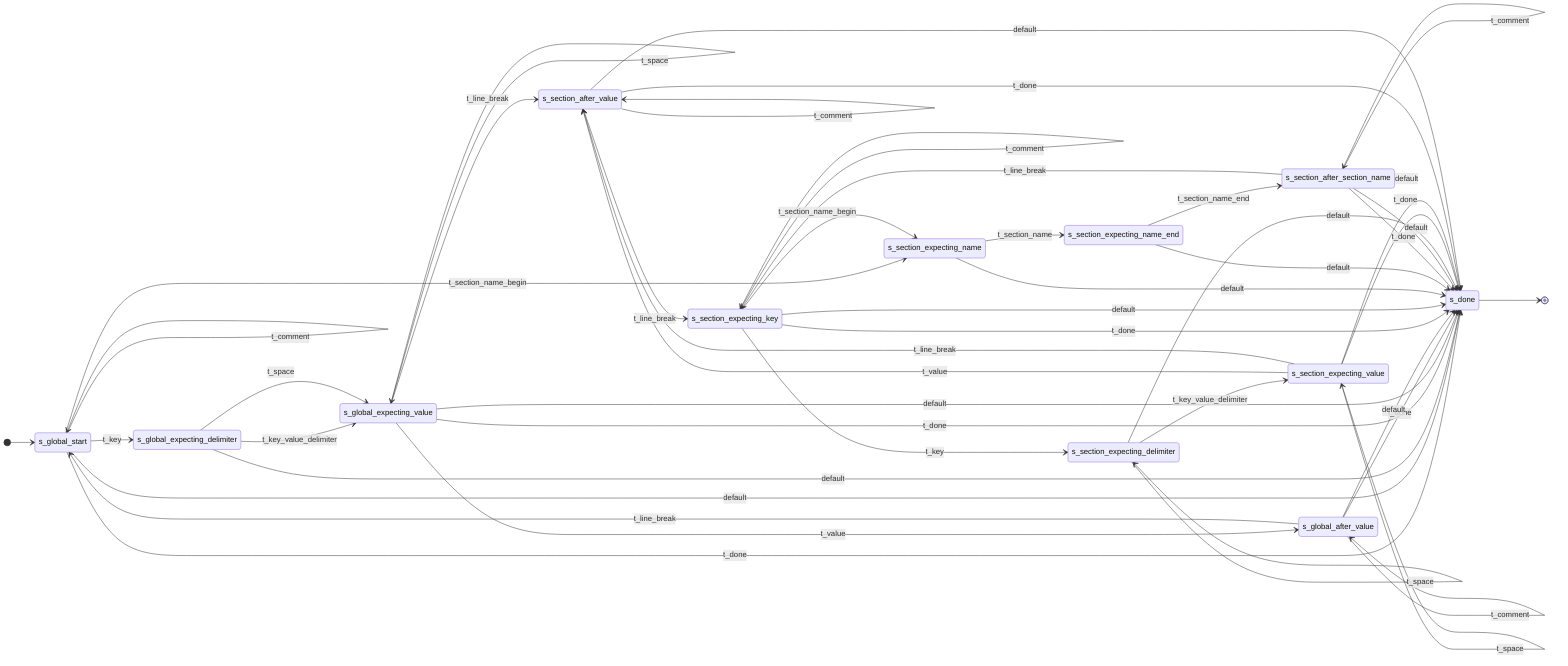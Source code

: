 stateDiagram-v2
  direction LR

  %% s_global_start state
  [*] --> s_global_start
  s_global_start --> s_done: t_done
  s_global_start --> s_global_start: t_line_break
  s_global_start --> s_global_start: t_space
  s_global_start --> s_global_expecting_delimiter: t_key
  s_global_start --> s_global_start: t_comment
  s_global_start --> s_section_expecting_name: t_section_name_begin
  s_global_start --> s_done: default

  %% s_global_expecting_delimiter state
  s_global_expecting_delimiter --> s_global_expecting_value: t_key_value_delimiter
  s_global_expecting_delimiter --> s_global_expecting_value: t_space
  s_global_expecting_delimiter --> s_done: default

  %% s_global_expecting_value state
  s_global_expecting_value --> s_global_after_value: t_value
  s_global_expecting_value --> s_section_after_value: t_line_break
  s_global_expecting_value --> s_done: t_done
  s_global_expecting_value --> s_global_expecting_value: t_space
  s_global_expecting_value --> s_done: default

  %% s_global_after_value state
  s_global_after_value --> s_done: t_done
  s_global_after_value --> s_global_after_value: t_space
  s_global_after_value --> s_global_after_value: t_comment
  s_global_after_value --> s_global_start: t_line_break
  s_global_after_value --> s_done: default

  %% s_section_expecting_key state
  s_section_expecting_key --> s_done: t_done
  s_section_expecting_key --> s_section_expecting_key: t_line_break
  s_section_expecting_key --> s_section_expecting_key: t_space
  s_section_expecting_key --> s_section_expecting_delimiter: t_key
  s_section_expecting_key --> s_section_expecting_key: t_comment
  s_section_expecting_key --> s_section_expecting_name: t_section_name_begin
  s_section_expecting_key --> s_done: default

  %% s_section_expecting_name state
  s_section_expecting_name --> s_section_expecting_name_end: t_section_name
  s_section_expecting_name --> s_done: default

  %% s_section_expecting_name_end state
  s_section_expecting_name_end --> s_section_after_section_name: t_section_name_end
  s_section_expecting_name_end --> s_done: default

  %% s_section_after_section_name state
  s_section_after_section_name --> s_done: t_done
  s_section_after_section_name --> s_section_after_section_name: t_space
  s_section_after_section_name --> s_section_after_section_name: t_comment
  s_section_after_section_name --> s_section_expecting_key: t_line_break
  s_section_after_section_name --> s_done: default

  %% s_section_expecting_delimiter state
  s_section_expecting_delimiter --> s_section_expecting_value: t_key_value_delimiter
  s_section_expecting_delimiter --> s_section_expecting_delimiter: t_space
  s_section_expecting_delimiter --> s_done: default

  %% s_section_expecting_value state
  s_section_expecting_value --> s_section_after_value: t_value
  s_section_expecting_value --> s_section_after_value: t_line_break
  s_section_expecting_value --> s_done: t_done
  s_section_expecting_value --> s_section_expecting_value: t_space
  s_section_expecting_value --> s_done: default

  %% s_section_after_value state
  s_section_after_value --> s_done: t_done
  s_section_after_value --> s_section_after_value: t_space
  s_section_after_value --> s_section_after_value: t_comment
  s_section_after_value --> s_section_expecting_key: t_line_break
  s_section_after_value --> s_done: default

  %% s_done state
  s_done --> [*]